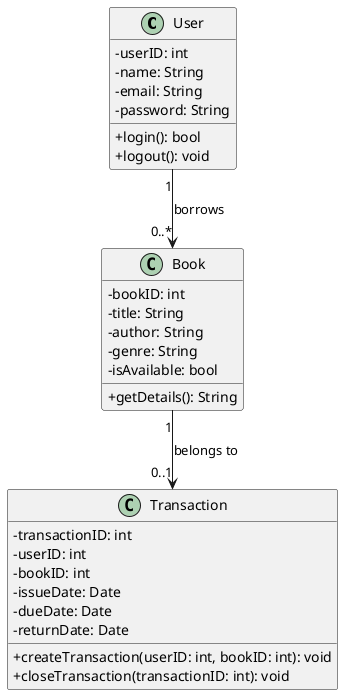 @startuml
skinparam classAttributeIconSize 0

' User class hierarchy
class User {
  - userID: int
  - name: String
  - email: String
  - password: String
  + login(): bool
  + logout(): void
}


' Book and Catalog classes
class Book {
  - bookID: int
  - title: String
  - author: String
  - genre: String
  - isAvailable: bool
  + getDetails(): String
}

' Transactions and Notifications
class Transaction {
  - transactionID: int
  - userID: int
  - bookID: int
  - issueDate: Date
  - dueDate: Date
  - returnDate: Date
  + createTransaction(userID: int, bookID: int): void
  + closeTransaction(transactionID: int): void
}


' Relationships and multiplicities
User "1" --> "0..*" Book : borrows
Book "1" --> "0..1" Transaction : belongs to

@enduml
